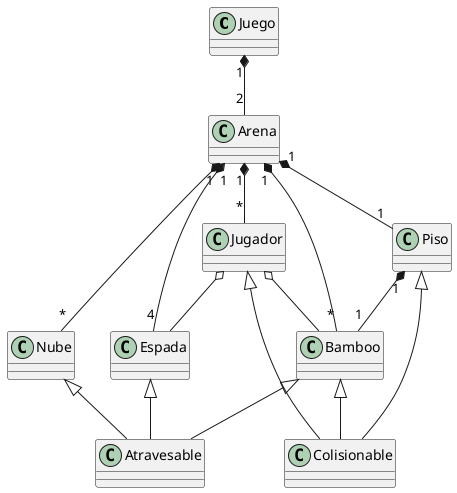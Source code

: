 @startuml espaditas

class Juego{

}
class Jugador{

}
class Espada{

}
class Arena{

}
class Bamboo{

}
class Colisionable{

}
class Atravesable{

}
class Piso{

}
class Nube{
    
}



Juego "1" *--  "2" Arena


Arena "1" *-- "*" Bamboo
Arena "1" *-- "*" Nube
Arena "1" *-- "4" Espada
Arena "1" *-- "1" Piso
Arena "1" *-- "*" Jugador
Piso "1" *-- "1" Bamboo


Jugador o-- Bamboo
Jugador  o-- Espada


Bamboo <|-- Atravesable
Nube <|-- Atravesable
Espada <|-- Atravesable

Jugador <|-- Colisionable
Bamboo <|-- Colisionable
Piso <|-- Colisionable


@enduml
